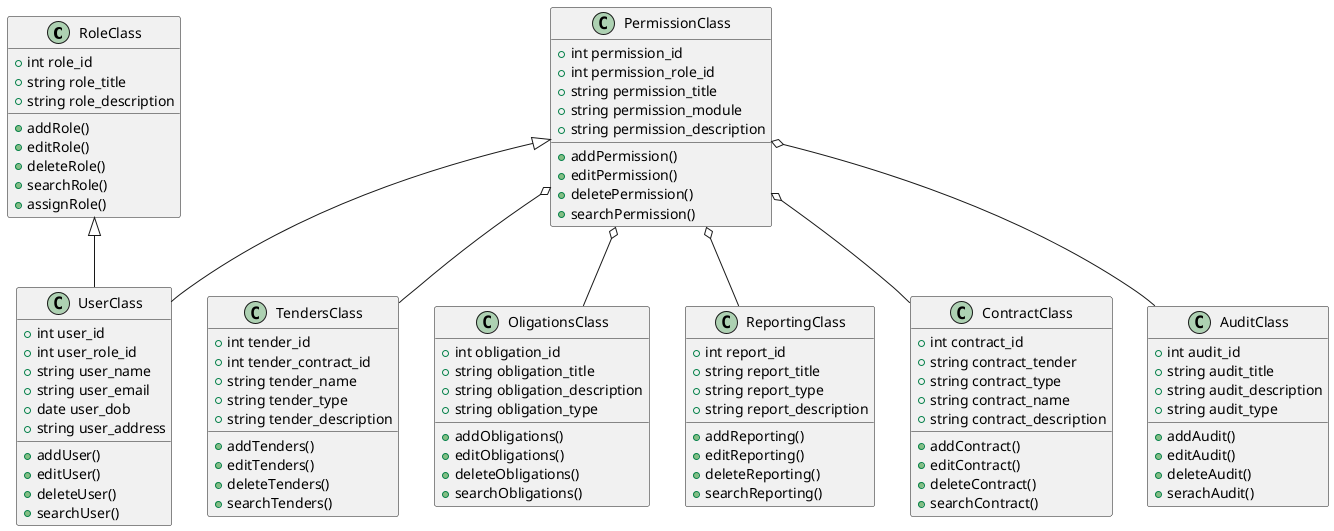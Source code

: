 @startuml
class RoleClass{
    + int role_id
    + string role_title
    + string role_description
    +addRole()
    +editRole()
    +deleteRole()
    +searchRole()
    +assignRole()
}
class UserClass{
    + int user_id
    + int user_role_id
    + string user_name
    + string user_email
    + date user_dob
    + string user_address
    + addUser()
    + editUser()
    + deleteUser()
    + searchUser()

}
class PermissionClass{
    + int permission_id
    + int permission_role_id
    + string permission_title
    + string permission_module
    + string permission_description
    + addPermission()
    + editPermission()
    + deletePermission()
    + searchPermission()
}
class TendersClass{
    + int tender_id
    + int tender_contract_id
    + string tender_name
    + string tender_type
    + string tender_description
    + addTenders()
    + editTenders()
    + deleteTenders()
    + searchTenders()
}
class OligationsClass{
    + int obligation_id
    + string obligation_title
    + string obligation_description
    + string obligation_type
    + addObligations()
    + editObligations()
    + deleteObligations()
    + searchObligations()
}
class ReportingClass{
    + int report_id
    + string report_title
    + string report_type
    + string report_description
    + addReporting()
    + editReporting()
    + deleteReporting()
    + searchReporting()
}
class ContractClass{
    + int contract_id
    + string contract_tender
    + string contract_type
    + string contract_name
    + string contract_description
    + addContract()
    + editContract()
    + deleteContract()
    + searchContract()
}
class AuditClass{
    + int audit_id
    + string audit_title
    + string audit_description
    + string audit_type
    + addAudit()
    + editAudit()
    + deleteAudit()
    + serachAudit()
}
RoleClass <|-- UserClass
PermissionClass <|-- UserClass
PermissionClass o-- TendersClass
PermissionClass o-- OligationsClass
PermissionClass o-- ReportingClass
PermissionClass o-- ContractClass
PermissionClass o-- AuditClass
@enduml
